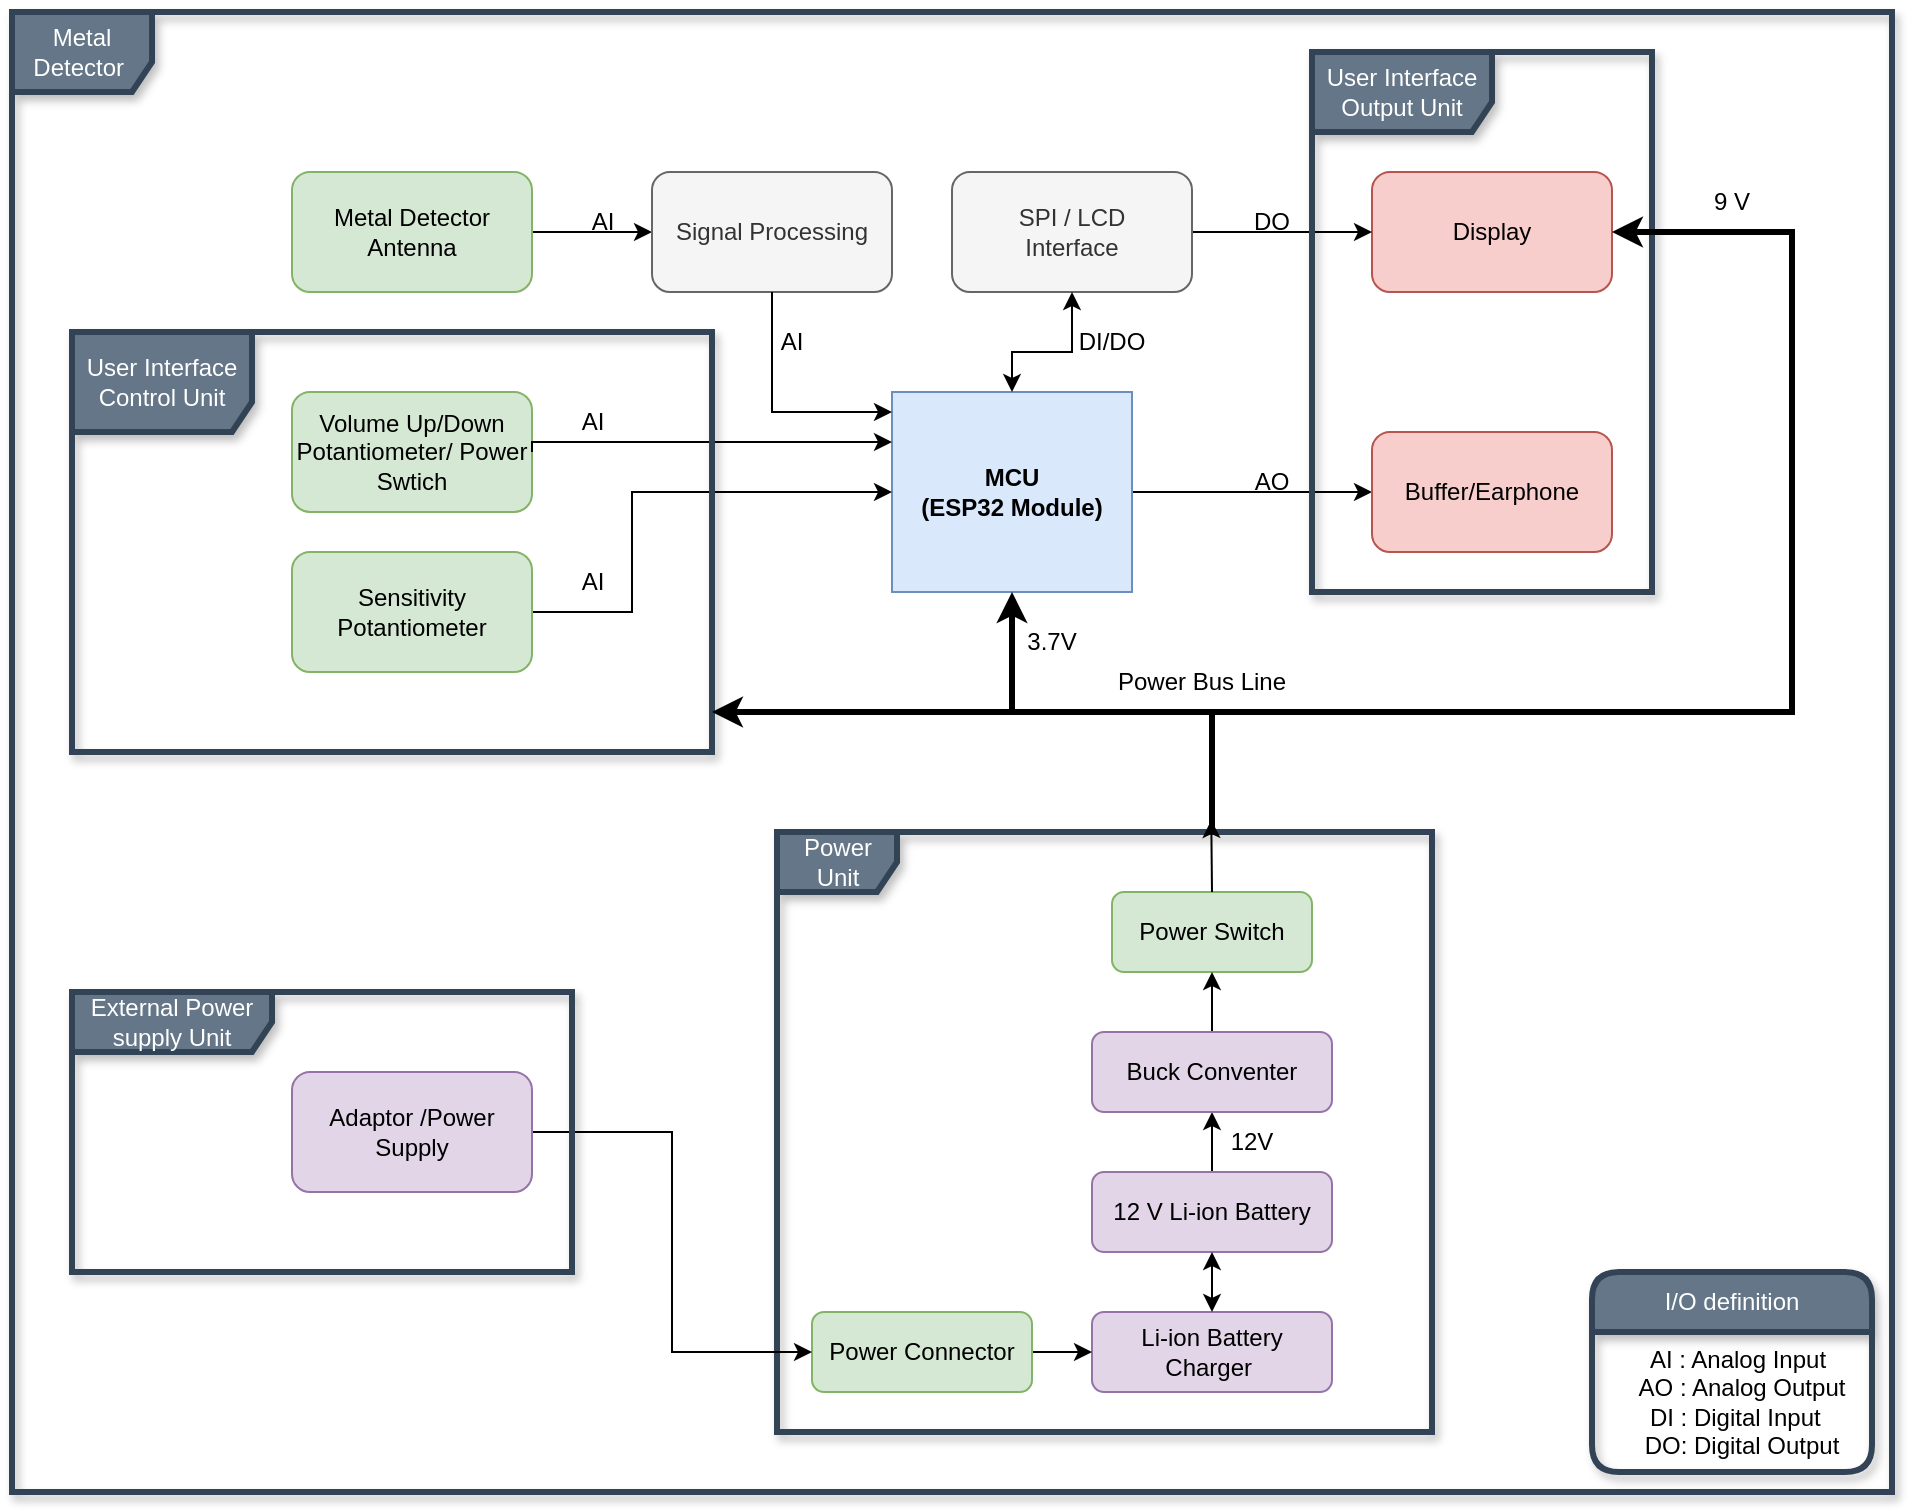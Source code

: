 <mxfile version="22.1.11" type="github">
  <diagram name="Page-1" id="58cdce13-f638-feb5-8d6f-7d28b1aa9fa0">
    <mxGraphModel dx="760" dy="1182" grid="1" gridSize="10" guides="1" tooltips="1" connect="1" arrows="1" fold="1" page="1" pageScale="1" pageWidth="1100" pageHeight="850" background="none" math="0" shadow="0">
      <root>
        <mxCell id="0" />
        <mxCell id="1" parent="0" />
        <mxCell id="qSFb_at1WJNyLGFc-N33-54" style="edgeStyle=orthogonalEdgeStyle;rounded=0;orthogonalLoop=1;jettySize=auto;html=1;" parent="1" source="qSFb_at1WJNyLGFc-N33-1" target="qSFb_at1WJNyLGFc-N33-53" edge="1">
          <mxGeometry relative="1" as="geometry" />
        </mxCell>
        <mxCell id="qSFb_at1WJNyLGFc-N33-1" value="Metal Detector Antenna" style="rounded=1;whiteSpace=wrap;html=1;fillColor=#d5e8d4;strokeColor=#82b366;" parent="1" vertex="1">
          <mxGeometry x="190" y="170" width="120" height="60" as="geometry" />
        </mxCell>
        <mxCell id="qSFb_at1WJNyLGFc-N33-13" style="edgeStyle=orthogonalEdgeStyle;rounded=0;orthogonalLoop=1;jettySize=auto;html=1;entryX=0;entryY=0.5;entryDx=0;entryDy=0;" parent="1" source="qSFb_at1WJNyLGFc-N33-5" target="qSFb_at1WJNyLGFc-N33-11" edge="1">
          <mxGeometry relative="1" as="geometry">
            <Array as="points">
              <mxPoint x="660" y="330" />
              <mxPoint x="660" y="330" />
            </Array>
          </mxGeometry>
        </mxCell>
        <mxCell id="qSFb_at1WJNyLGFc-N33-5" value="&lt;b&gt;MCU&lt;br&gt;(ESP32 Module)&lt;/b&gt;" style="rounded=0;whiteSpace=wrap;html=1;fillColor=#dae8fc;strokeColor=#6c8ebf;" parent="1" vertex="1">
          <mxGeometry x="490" y="280" width="120" height="100" as="geometry" />
        </mxCell>
        <mxCell id="qSFb_at1WJNyLGFc-N33-9" value="Li-ion Battery Charger&amp;nbsp;" style="rounded=1;whiteSpace=wrap;html=1;fillColor=#e1d5e7;strokeColor=#9673a6;" parent="1" vertex="1">
          <mxGeometry x="590" y="740" width="120" height="40" as="geometry" />
        </mxCell>
        <mxCell id="qSFb_at1WJNyLGFc-N33-10" value="Display" style="rounded=1;whiteSpace=wrap;html=1;fillColor=#f8cecc;strokeColor=#b85450;" parent="1" vertex="1">
          <mxGeometry x="730" y="170" width="120" height="60" as="geometry" />
        </mxCell>
        <mxCell id="qSFb_at1WJNyLGFc-N33-11" value="Buffer/Earphone" style="rounded=1;whiteSpace=wrap;html=1;fillColor=#f8cecc;strokeColor=#b85450;" parent="1" vertex="1">
          <mxGeometry x="730" y="300" width="120" height="60" as="geometry" />
        </mxCell>
        <mxCell id="qSFb_at1WJNyLGFc-N33-15" style="edgeStyle=orthogonalEdgeStyle;rounded=0;orthogonalLoop=1;jettySize=auto;html=1;entryX=0;entryY=0.5;entryDx=0;entryDy=0;" parent="1" source="qSFb_at1WJNyLGFc-N33-14" target="qSFb_at1WJNyLGFc-N33-10" edge="1">
          <mxGeometry relative="1" as="geometry" />
        </mxCell>
        <mxCell id="qSFb_at1WJNyLGFc-N33-14" value="SPI / LCD&lt;br&gt;Interface" style="rounded=1;whiteSpace=wrap;html=1;fillColor=#f5f5f5;fontColor=#333333;strokeColor=#666666;" parent="1" vertex="1">
          <mxGeometry x="520" y="170" width="120" height="60" as="geometry" />
        </mxCell>
        <mxCell id="qSFb_at1WJNyLGFc-N33-18" value="AI" style="text;html=1;align=center;verticalAlign=middle;resizable=0;points=[];autosize=1;strokeColor=none;fillColor=none;" parent="1" vertex="1">
          <mxGeometry x="330" y="180" width="30" height="30" as="geometry" />
        </mxCell>
        <mxCell id="qSFb_at1WJNyLGFc-N33-19" value="AI" style="text;html=1;align=center;verticalAlign=middle;resizable=0;points=[];autosize=1;strokeColor=none;fillColor=none;" parent="1" vertex="1">
          <mxGeometry x="325" y="280" width="30" height="30" as="geometry" />
        </mxCell>
        <mxCell id="qSFb_at1WJNyLGFc-N33-20" value="AO" style="text;html=1;strokeColor=none;fillColor=none;align=center;verticalAlign=middle;whiteSpace=wrap;rounded=0;" parent="1" vertex="1">
          <mxGeometry x="650" y="320" width="60" height="10" as="geometry" />
        </mxCell>
        <mxCell id="qSFb_at1WJNyLGFc-N33-21" value="DO" style="text;html=1;strokeColor=none;fillColor=none;align=center;verticalAlign=middle;whiteSpace=wrap;rounded=0;" parent="1" vertex="1">
          <mxGeometry x="650" y="190" width="60" height="10" as="geometry" />
        </mxCell>
        <mxCell id="qSFb_at1WJNyLGFc-N33-24" value="DI/DO" style="text;html=1;strokeColor=none;fillColor=none;align=center;verticalAlign=middle;whiteSpace=wrap;rounded=0;" parent="1" vertex="1">
          <mxGeometry x="570" y="250" width="60" height="10" as="geometry" />
        </mxCell>
        <mxCell id="qSFb_at1WJNyLGFc-N33-25" value="Volume Up/Down&lt;br&gt;Potantiometer/ Power Swtich" style="rounded=1;whiteSpace=wrap;html=1;fillColor=#d5e8d4;strokeColor=#82b366;" parent="1" vertex="1">
          <mxGeometry x="190" y="280" width="120" height="60" as="geometry" />
        </mxCell>
        <mxCell id="qSFb_at1WJNyLGFc-N33-31" style="edgeStyle=orthogonalEdgeStyle;rounded=0;orthogonalLoop=1;jettySize=auto;html=1;" parent="1" source="qSFb_at1WJNyLGFc-N33-26" edge="1">
          <mxGeometry relative="1" as="geometry">
            <mxPoint x="490" y="330" as="targetPoint" />
            <Array as="points">
              <mxPoint x="360" y="390" />
              <mxPoint x="360" y="330" />
            </Array>
          </mxGeometry>
        </mxCell>
        <mxCell id="qSFb_at1WJNyLGFc-N33-26" value="Sensitivity Potantiometer" style="rounded=1;whiteSpace=wrap;html=1;fillColor=#d5e8d4;strokeColor=#82b366;" parent="1" vertex="1">
          <mxGeometry x="190" y="360" width="120" height="60" as="geometry" />
        </mxCell>
        <mxCell id="qSFb_at1WJNyLGFc-N33-29" style="edgeStyle=orthogonalEdgeStyle;rounded=0;orthogonalLoop=1;jettySize=auto;html=1;exitX=1;exitY=0.5;exitDx=0;exitDy=0;entryX=0;entryY=0.25;entryDx=0;entryDy=0;" parent="1" source="qSFb_at1WJNyLGFc-N33-25" target="qSFb_at1WJNyLGFc-N33-5" edge="1">
          <mxGeometry relative="1" as="geometry">
            <mxPoint x="432" y="280" as="targetPoint" />
            <Array as="points">
              <mxPoint x="310" y="305" />
            </Array>
          </mxGeometry>
        </mxCell>
        <mxCell id="qSFb_at1WJNyLGFc-N33-32" value="AI" style="text;html=1;align=center;verticalAlign=middle;resizable=0;points=[];autosize=1;strokeColor=none;fillColor=none;" parent="1" vertex="1">
          <mxGeometry x="325" y="360" width="30" height="30" as="geometry" />
        </mxCell>
        <mxCell id="qSFb_at1WJNyLGFc-N33-35" value="" style="endArrow=classic;startArrow=classic;html=1;rounded=0;entryX=0.5;entryY=1;entryDx=0;entryDy=0;exitX=0.5;exitY=0;exitDx=0;exitDy=0;" parent="1" source="qSFb_at1WJNyLGFc-N33-5" target="qSFb_at1WJNyLGFc-N33-14" edge="1">
          <mxGeometry width="50" height="50" relative="1" as="geometry">
            <mxPoint x="690" y="450" as="sourcePoint" />
            <mxPoint x="740" y="400" as="targetPoint" />
            <Array as="points">
              <mxPoint x="550" y="260" />
              <mxPoint x="580" y="260" />
            </Array>
          </mxGeometry>
        </mxCell>
        <mxCell id="qSFb_at1WJNyLGFc-N33-44" value="Metal Detector&amp;nbsp;" style="shape=umlFrame;whiteSpace=wrap;html=1;pointerEvents=0;fillColor=#647687;strokeColor=#314354;strokeWidth=3;shadow=1;fontColor=#ffffff;width=70;height=40;" parent="1" vertex="1">
          <mxGeometry x="50" y="90" width="940" height="740" as="geometry" />
        </mxCell>
        <mxCell id="qSFb_at1WJNyLGFc-N33-49" value="I/O definition" style="swimlane;fontStyle=0;childLayout=stackLayout;horizontal=1;startSize=30;horizontalStack=0;resizeParent=1;resizeParentMax=0;resizeLast=0;collapsible=1;marginBottom=0;whiteSpace=wrap;html=1;strokeWidth=3;fillColor=#647687;fontColor=#ffffff;strokeColor=#314354;glass=0;shadow=1;rounded=1;" parent="1" vertex="1">
          <mxGeometry x="840" y="720" width="140" height="100" as="geometry" />
        </mxCell>
        <mxCell id="qSFb_at1WJNyLGFc-N33-48" value="&amp;nbsp; AI : Analog Input&lt;br&gt;&amp;nbsp; &amp;nbsp;AO : Analog Output&lt;br&gt;&amp;nbsp;DI : Digital Input&lt;br&gt;&amp;nbsp; &amp;nbsp;DO: Digital Output" style="text;html=1;strokeColor=none;fillColor=none;align=center;verticalAlign=middle;whiteSpace=wrap;rounded=0;" parent="qSFb_at1WJNyLGFc-N33-49" vertex="1">
          <mxGeometry y="30" width="140" height="70" as="geometry" />
        </mxCell>
        <mxCell id="qSFb_at1WJNyLGFc-N33-53" value="Signal Processing" style="rounded=1;whiteSpace=wrap;html=1;fillColor=#f5f5f5;fontColor=#333333;strokeColor=#666666;" parent="1" vertex="1">
          <mxGeometry x="370" y="170" width="120" height="60" as="geometry" />
        </mxCell>
        <mxCell id="qSFb_at1WJNyLGFc-N33-55" style="edgeStyle=orthogonalEdgeStyle;rounded=0;orthogonalLoop=1;jettySize=auto;html=1;exitX=0.5;exitY=1;exitDx=0;exitDy=0;entryX=0;entryY=0.1;entryDx=0;entryDy=0;entryPerimeter=0;" parent="1" source="qSFb_at1WJNyLGFc-N33-53" target="qSFb_at1WJNyLGFc-N33-5" edge="1">
          <mxGeometry relative="1" as="geometry">
            <Array as="points">
              <mxPoint x="430" y="290" />
            </Array>
          </mxGeometry>
        </mxCell>
        <mxCell id="qSFb_at1WJNyLGFc-N33-57" value="AI" style="text;html=1;strokeColor=none;fillColor=none;align=center;verticalAlign=middle;whiteSpace=wrap;rounded=0;" parent="1" vertex="1">
          <mxGeometry x="430" y="240" width="20" height="30" as="geometry" />
        </mxCell>
        <mxCell id="qSFb_at1WJNyLGFc-N33-65" value="User Interface&lt;br&gt;Control Unit" style="shape=umlFrame;whiteSpace=wrap;html=1;pointerEvents=0;width=90;height=50;fillColor=#647687;fontColor=#ffffff;strokeColor=#314354;strokeWidth=3;perimeterSpacing=0;shadow=1;" parent="1" vertex="1">
          <mxGeometry x="80" y="250" width="320" height="210" as="geometry" />
        </mxCell>
        <mxCell id="qSFb_at1WJNyLGFc-N33-68" value="User Interface&lt;br&gt;Output Unit" style="shape=umlFrame;whiteSpace=wrap;html=1;pointerEvents=0;strokeWidth=3;fillColor=#647687;fontColor=#ffffff;strokeColor=#314354;shadow=1;width=90;height=40;" parent="1" vertex="1">
          <mxGeometry x="700" y="110" width="170" height="270" as="geometry" />
        </mxCell>
        <mxCell id="qSFb_at1WJNyLGFc-N33-82" style="edgeStyle=orthogonalEdgeStyle;rounded=0;orthogonalLoop=1;jettySize=auto;html=1;strokeWidth=3;" parent="1" source="qSFb_at1WJNyLGFc-N33-70" target="qSFb_at1WJNyLGFc-N33-5" edge="1">
          <mxGeometry relative="1" as="geometry">
            <Array as="points">
              <mxPoint x="650" y="440" />
              <mxPoint x="550" y="440" />
            </Array>
          </mxGeometry>
        </mxCell>
        <mxCell id="qSFb_at1WJNyLGFc-N33-70" value="Power Unit" style="shape=umlFrame;whiteSpace=wrap;html=1;pointerEvents=0;strokeWidth=3;fillColor=#647687;fontColor=#ffffff;strokeColor=#314354;shadow=1;" parent="1" vertex="1">
          <mxGeometry x="432.5" y="500" width="327.5" height="300" as="geometry" />
        </mxCell>
        <mxCell id="qSFb_at1WJNyLGFc-N33-71" value="Power Switch" style="rounded=1;whiteSpace=wrap;html=1;fillColor=#d5e8d4;strokeColor=#82b366;" parent="1" vertex="1">
          <mxGeometry x="600" y="530" width="100" height="40" as="geometry" />
        </mxCell>
        <mxCell id="zXncX_5XtboGSbMR2yyh-3" value="" style="edgeStyle=orthogonalEdgeStyle;rounded=0;orthogonalLoop=1;jettySize=auto;html=1;" parent="1" source="qSFb_at1WJNyLGFc-N33-72" target="zXncX_5XtboGSbMR2yyh-1" edge="1">
          <mxGeometry relative="1" as="geometry" />
        </mxCell>
        <mxCell id="qSFb_at1WJNyLGFc-N33-72" value="12 V Li-ion Battery" style="rounded=1;whiteSpace=wrap;html=1;fillColor=#e1d5e7;strokeColor=#9673a6;" parent="1" vertex="1">
          <mxGeometry x="590" y="670" width="120" height="40" as="geometry" />
        </mxCell>
        <mxCell id="qSFb_at1WJNyLGFc-N33-73" value="" style="endArrow=classic;startArrow=classic;html=1;rounded=0;entryX=0.5;entryY=1;entryDx=0;entryDy=0;exitX=0.5;exitY=0;exitDx=0;exitDy=0;" parent="1" source="qSFb_at1WJNyLGFc-N33-9" target="qSFb_at1WJNyLGFc-N33-72" edge="1">
          <mxGeometry width="50" height="50" relative="1" as="geometry">
            <mxPoint x="655" y="660" as="sourcePoint" />
            <mxPoint x="580" y="620" as="targetPoint" />
          </mxGeometry>
        </mxCell>
        <mxCell id="qSFb_at1WJNyLGFc-N33-84" style="edgeStyle=orthogonalEdgeStyle;rounded=0;orthogonalLoop=1;jettySize=auto;html=1;entryX=1;entryY=0.5;entryDx=0;entryDy=0;strokeWidth=3;" parent="1" source="qSFb_at1WJNyLGFc-N33-70" target="qSFb_at1WJNyLGFc-N33-10" edge="1">
          <mxGeometry relative="1" as="geometry">
            <Array as="points">
              <mxPoint x="650" y="440" />
              <mxPoint x="940" y="440" />
              <mxPoint x="940" y="200" />
            </Array>
          </mxGeometry>
        </mxCell>
        <mxCell id="qSFb_at1WJNyLGFc-N33-85" style="edgeStyle=orthogonalEdgeStyle;rounded=0;orthogonalLoop=1;jettySize=auto;html=1;jumpSize=6;strokeWidth=3;" parent="1" source="qSFb_at1WJNyLGFc-N33-70" edge="1">
          <mxGeometry relative="1" as="geometry">
            <mxPoint x="400" y="440" as="targetPoint" />
            <Array as="points">
              <mxPoint x="650" y="440" />
            </Array>
          </mxGeometry>
        </mxCell>
        <mxCell id="qSFb_at1WJNyLGFc-N33-86" value="Power Bus Line" style="text;html=1;strokeColor=none;fillColor=none;align=center;verticalAlign=middle;whiteSpace=wrap;rounded=0;" parent="1" vertex="1">
          <mxGeometry x="600" y="410" width="90" height="30" as="geometry" />
        </mxCell>
        <mxCell id="zXncX_5XtboGSbMR2yyh-4" value="" style="edgeStyle=orthogonalEdgeStyle;rounded=0;orthogonalLoop=1;jettySize=auto;html=1;" parent="1" source="qSFb_at1WJNyLGFc-N33-89" target="qSFb_at1WJNyLGFc-N33-9" edge="1">
          <mxGeometry relative="1" as="geometry" />
        </mxCell>
        <mxCell id="qSFb_at1WJNyLGFc-N33-89" value="Power Connector" style="rounded=1;whiteSpace=wrap;html=1;fillColor=#d5e8d4;strokeColor=#82b366;" parent="1" vertex="1">
          <mxGeometry x="450" y="740" width="110" height="40" as="geometry" />
        </mxCell>
        <mxCell id="qSFb_at1WJNyLGFc-N33-93" style="edgeStyle=orthogonalEdgeStyle;rounded=0;orthogonalLoop=1;jettySize=auto;html=1;exitX=0.5;exitY=0;exitDx=0;exitDy=0;entryX=0.663;entryY=-0.02;entryDx=0;entryDy=0;entryPerimeter=0;" parent="1" source="qSFb_at1WJNyLGFc-N33-71" target="qSFb_at1WJNyLGFc-N33-70" edge="1">
          <mxGeometry relative="1" as="geometry" />
        </mxCell>
        <mxCell id="qSFb_at1WJNyLGFc-N33-95" style="edgeStyle=orthogonalEdgeStyle;rounded=0;orthogonalLoop=1;jettySize=auto;html=1;entryX=0;entryY=0.5;entryDx=0;entryDy=0;" parent="1" source="qSFb_at1WJNyLGFc-N33-94" target="qSFb_at1WJNyLGFc-N33-89" edge="1">
          <mxGeometry relative="1" as="geometry" />
        </mxCell>
        <mxCell id="qSFb_at1WJNyLGFc-N33-94" value="Adaptor /Power Supply" style="rounded=1;whiteSpace=wrap;html=1;fillColor=#e1d5e7;strokeColor=#9673a6;" parent="1" vertex="1">
          <mxGeometry x="190" y="620" width="120" height="60" as="geometry" />
        </mxCell>
        <mxCell id="qSFb_at1WJNyLGFc-N33-96" value="External Power supply Unit" style="shape=umlFrame;whiteSpace=wrap;html=1;pointerEvents=0;width=100;height=30;strokeWidth=3;fillColor=#647687;fontColor=#ffffff;strokeColor=#314354;shadow=1;" parent="1" vertex="1">
          <mxGeometry x="80" y="580" width="250" height="140" as="geometry" />
        </mxCell>
        <mxCell id="zXncX_5XtboGSbMR2yyh-2" value="" style="edgeStyle=orthogonalEdgeStyle;rounded=0;orthogonalLoop=1;jettySize=auto;html=1;" parent="1" source="zXncX_5XtboGSbMR2yyh-1" target="qSFb_at1WJNyLGFc-N33-71" edge="1">
          <mxGeometry relative="1" as="geometry" />
        </mxCell>
        <mxCell id="zXncX_5XtboGSbMR2yyh-1" value="Buck Conventer" style="rounded=1;whiteSpace=wrap;html=1;fillColor=#e1d5e7;strokeColor=#9673a6;" parent="1" vertex="1">
          <mxGeometry x="590" y="600" width="120" height="40" as="geometry" />
        </mxCell>
        <mxCell id="zXncX_5XtboGSbMR2yyh-5" value="12V" style="text;html=1;strokeColor=none;fillColor=none;align=center;verticalAlign=middle;whiteSpace=wrap;rounded=0;" parent="1" vertex="1">
          <mxGeometry x="640" y="640" width="60" height="30" as="geometry" />
        </mxCell>
        <mxCell id="zXncX_5XtboGSbMR2yyh-6" value="3.7V" style="text;html=1;strokeColor=none;fillColor=none;align=center;verticalAlign=middle;whiteSpace=wrap;rounded=0;" parent="1" vertex="1">
          <mxGeometry x="540" y="390" width="60" height="30" as="geometry" />
        </mxCell>
        <mxCell id="zXncX_5XtboGSbMR2yyh-7" value="9&amp;nbsp;V" style="text;html=1;strokeColor=none;fillColor=none;align=center;verticalAlign=middle;whiteSpace=wrap;rounded=0;" parent="1" vertex="1">
          <mxGeometry x="880" y="170" width="60" height="30" as="geometry" />
        </mxCell>
      </root>
    </mxGraphModel>
  </diagram>
</mxfile>
